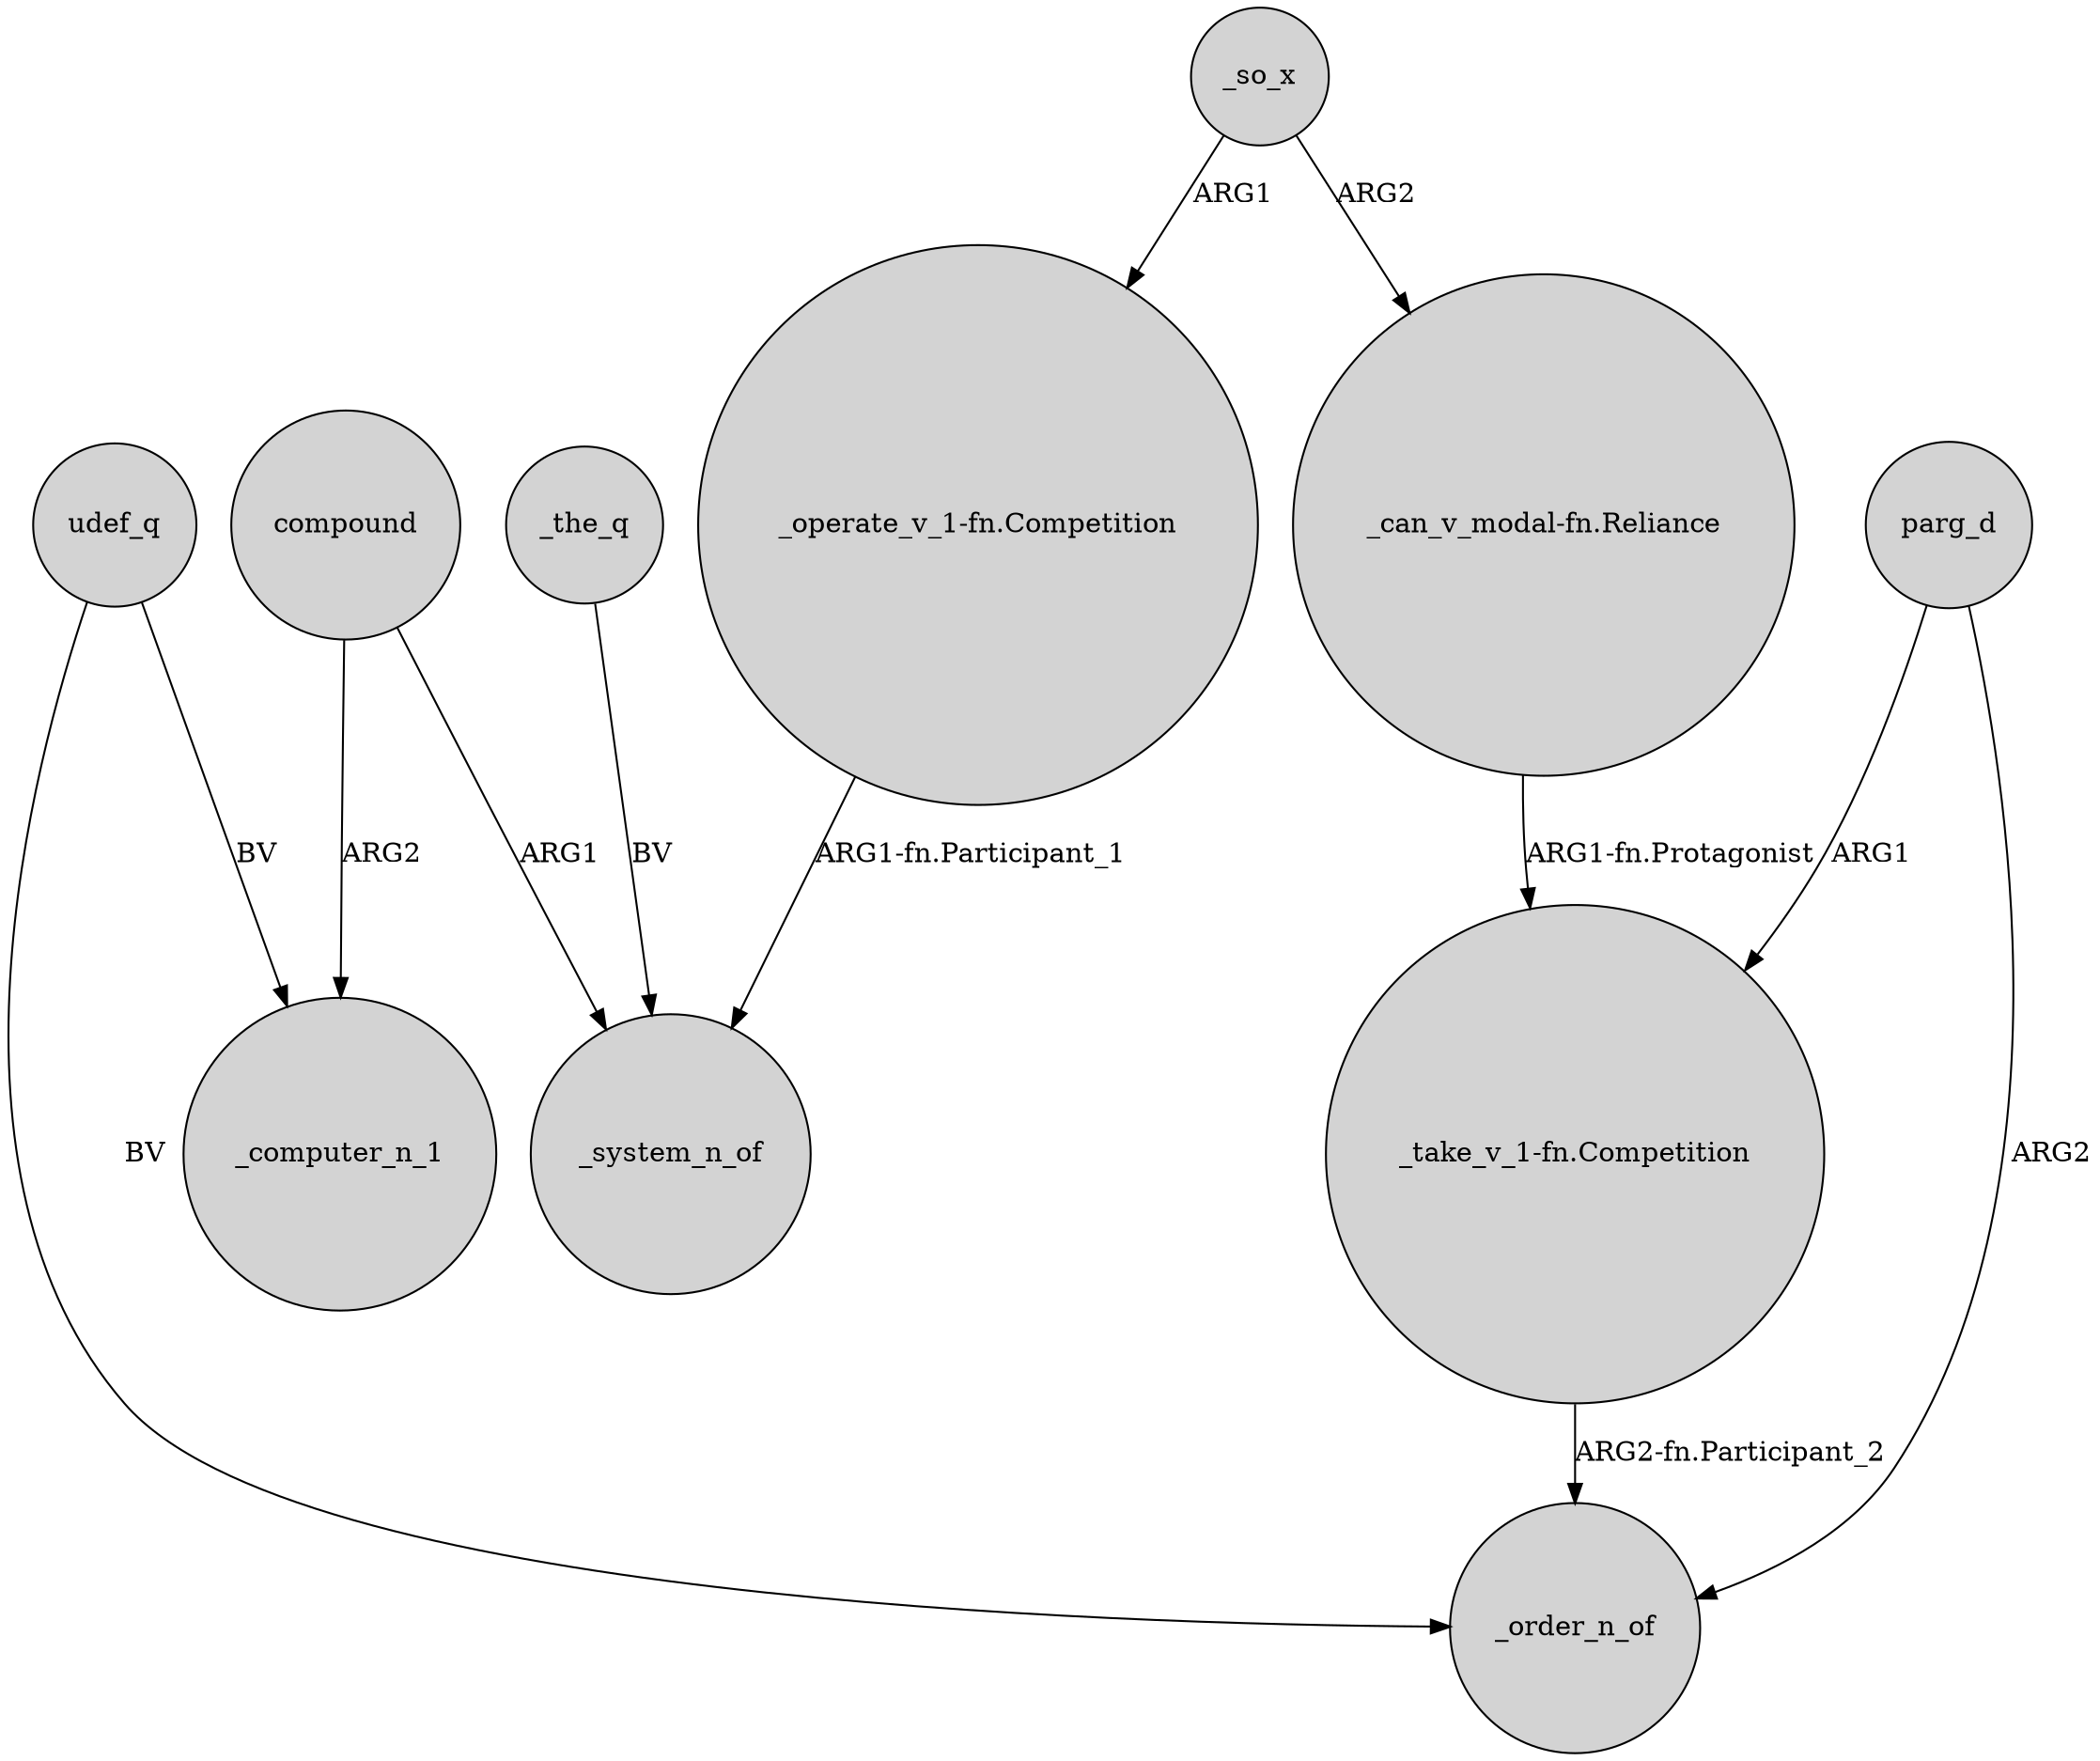 digraph {
	node [shape=circle style=filled]
	udef_q -> _order_n_of [label=BV]
	compound -> _computer_n_1 [label=ARG2]
	_so_x -> "_operate_v_1-fn.Competition" [label=ARG1]
	compound -> _system_n_of [label=ARG1]
	"_can_v_modal-fn.Reliance" -> "_take_v_1-fn.Competition" [label="ARG1-fn.Protagonist"]
	udef_q -> _computer_n_1 [label=BV]
	parg_d -> _order_n_of [label=ARG2]
	_so_x -> "_can_v_modal-fn.Reliance" [label=ARG2]
	_the_q -> _system_n_of [label=BV]
	"_operate_v_1-fn.Competition" -> _system_n_of [label="ARG1-fn.Participant_1"]
	parg_d -> "_take_v_1-fn.Competition" [label=ARG1]
	"_take_v_1-fn.Competition" -> _order_n_of [label="ARG2-fn.Participant_2"]
}
